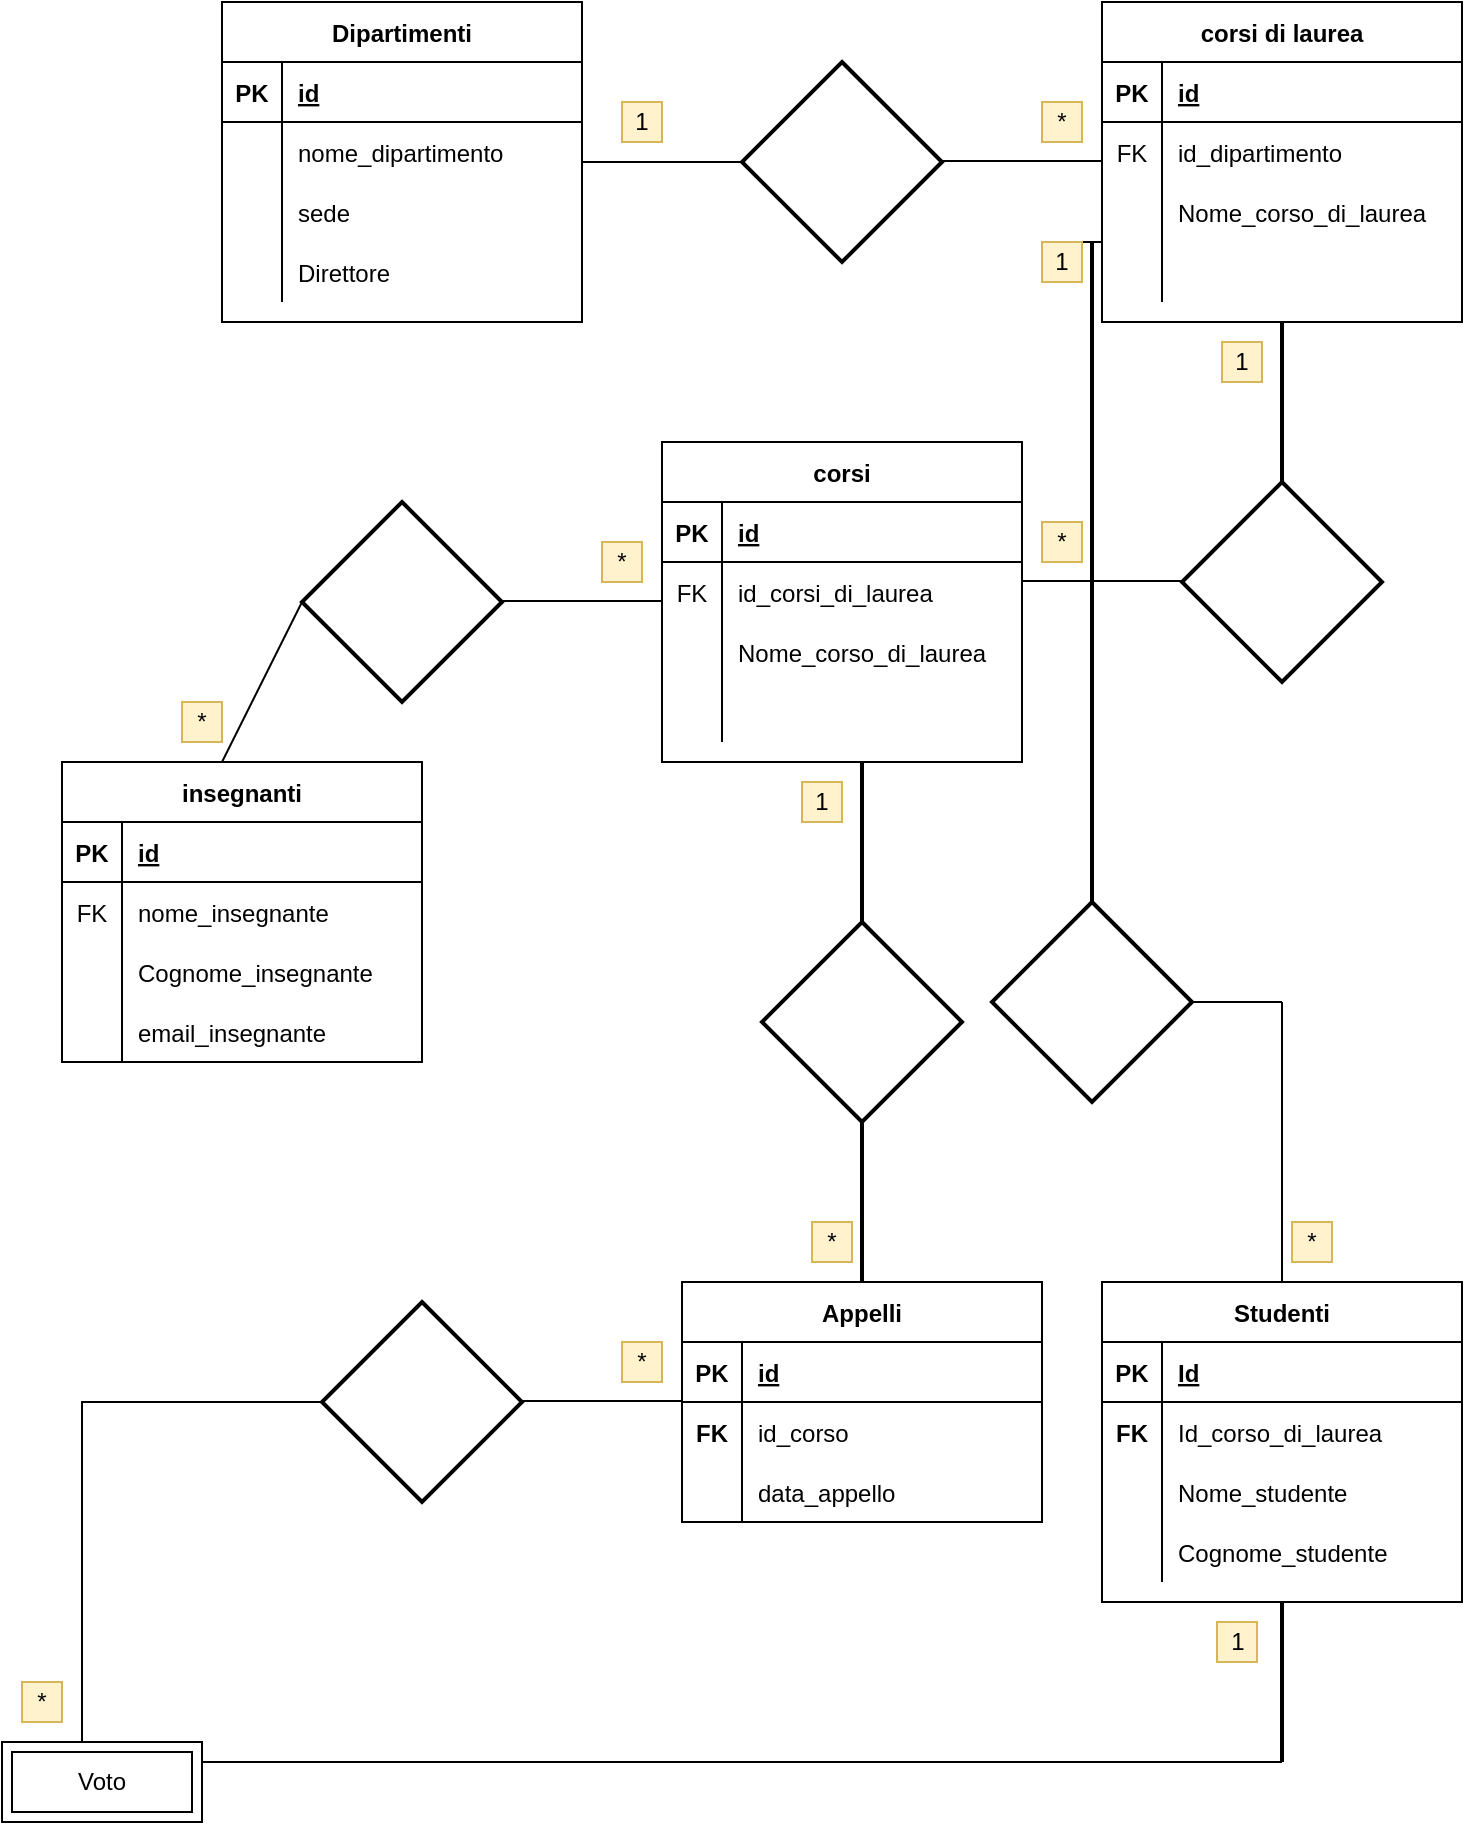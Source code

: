 <mxfile version="16.6.1" type="google"><diagram id="rjZQf0wpmhBRzZ0hCdqT" name="Page-1"><mxGraphModel dx="1085" dy="603" grid="1" gridSize="10" guides="1" tooltips="1" connect="1" arrows="1" fold="1" page="1" pageScale="1" pageWidth="827" pageHeight="1169" math="0" shadow="0"><root><mxCell id="0"/><mxCell id="1" parent="0"/><mxCell id="p_ctRSWAt9KC2ZDdJMjD-1" value="Dipartimenti" style="shape=table;startSize=30;container=1;collapsible=1;childLayout=tableLayout;fixedRows=1;rowLines=0;fontStyle=1;align=center;resizeLast=1;" vertex="1" parent="1"><mxGeometry x="160" y="40" width="180" height="160" as="geometry"/></mxCell><mxCell id="p_ctRSWAt9KC2ZDdJMjD-2" value="" style="shape=tableRow;horizontal=0;startSize=0;swimlaneHead=0;swimlaneBody=0;fillColor=none;collapsible=0;dropTarget=0;points=[[0,0.5],[1,0.5]];portConstraint=eastwest;top=0;left=0;right=0;bottom=1;" vertex="1" parent="p_ctRSWAt9KC2ZDdJMjD-1"><mxGeometry y="30" width="180" height="30" as="geometry"/></mxCell><mxCell id="p_ctRSWAt9KC2ZDdJMjD-3" value="PK" style="shape=partialRectangle;connectable=0;fillColor=none;top=0;left=0;bottom=0;right=0;fontStyle=1;overflow=hidden;" vertex="1" parent="p_ctRSWAt9KC2ZDdJMjD-2"><mxGeometry width="30" height="30" as="geometry"><mxRectangle width="30" height="30" as="alternateBounds"/></mxGeometry></mxCell><mxCell id="p_ctRSWAt9KC2ZDdJMjD-4" value="id" style="shape=partialRectangle;connectable=0;fillColor=none;top=0;left=0;bottom=0;right=0;align=left;spacingLeft=6;fontStyle=5;overflow=hidden;" vertex="1" parent="p_ctRSWAt9KC2ZDdJMjD-2"><mxGeometry x="30" width="150" height="30" as="geometry"><mxRectangle width="150" height="30" as="alternateBounds"/></mxGeometry></mxCell><mxCell id="p_ctRSWAt9KC2ZDdJMjD-5" value="" style="shape=tableRow;horizontal=0;startSize=0;swimlaneHead=0;swimlaneBody=0;fillColor=none;collapsible=0;dropTarget=0;points=[[0,0.5],[1,0.5]];portConstraint=eastwest;top=0;left=0;right=0;bottom=0;" vertex="1" parent="p_ctRSWAt9KC2ZDdJMjD-1"><mxGeometry y="60" width="180" height="30" as="geometry"/></mxCell><mxCell id="p_ctRSWAt9KC2ZDdJMjD-6" value="" style="shape=partialRectangle;connectable=0;fillColor=none;top=0;left=0;bottom=0;right=0;editable=1;overflow=hidden;" vertex="1" parent="p_ctRSWAt9KC2ZDdJMjD-5"><mxGeometry width="30" height="30" as="geometry"><mxRectangle width="30" height="30" as="alternateBounds"/></mxGeometry></mxCell><mxCell id="p_ctRSWAt9KC2ZDdJMjD-7" value="nome_dipartimento" style="shape=partialRectangle;connectable=0;fillColor=none;top=0;left=0;bottom=0;right=0;align=left;spacingLeft=6;overflow=hidden;" vertex="1" parent="p_ctRSWAt9KC2ZDdJMjD-5"><mxGeometry x="30" width="150" height="30" as="geometry"><mxRectangle width="150" height="30" as="alternateBounds"/></mxGeometry></mxCell><mxCell id="p_ctRSWAt9KC2ZDdJMjD-8" value="" style="shape=tableRow;horizontal=0;startSize=0;swimlaneHead=0;swimlaneBody=0;fillColor=none;collapsible=0;dropTarget=0;points=[[0,0.5],[1,0.5]];portConstraint=eastwest;top=0;left=0;right=0;bottom=0;" vertex="1" parent="p_ctRSWAt9KC2ZDdJMjD-1"><mxGeometry y="90" width="180" height="30" as="geometry"/></mxCell><mxCell id="p_ctRSWAt9KC2ZDdJMjD-9" value="" style="shape=partialRectangle;connectable=0;fillColor=none;top=0;left=0;bottom=0;right=0;editable=1;overflow=hidden;" vertex="1" parent="p_ctRSWAt9KC2ZDdJMjD-8"><mxGeometry width="30" height="30" as="geometry"><mxRectangle width="30" height="30" as="alternateBounds"/></mxGeometry></mxCell><mxCell id="p_ctRSWAt9KC2ZDdJMjD-10" value="sede" style="shape=partialRectangle;connectable=0;fillColor=none;top=0;left=0;bottom=0;right=0;align=left;spacingLeft=6;overflow=hidden;" vertex="1" parent="p_ctRSWAt9KC2ZDdJMjD-8"><mxGeometry x="30" width="150" height="30" as="geometry"><mxRectangle width="150" height="30" as="alternateBounds"/></mxGeometry></mxCell><mxCell id="p_ctRSWAt9KC2ZDdJMjD-11" value="" style="shape=tableRow;horizontal=0;startSize=0;swimlaneHead=0;swimlaneBody=0;fillColor=none;collapsible=0;dropTarget=0;points=[[0,0.5],[1,0.5]];portConstraint=eastwest;top=0;left=0;right=0;bottom=0;" vertex="1" parent="p_ctRSWAt9KC2ZDdJMjD-1"><mxGeometry y="120" width="180" height="30" as="geometry"/></mxCell><mxCell id="p_ctRSWAt9KC2ZDdJMjD-12" value="" style="shape=partialRectangle;connectable=0;fillColor=none;top=0;left=0;bottom=0;right=0;editable=1;overflow=hidden;" vertex="1" parent="p_ctRSWAt9KC2ZDdJMjD-11"><mxGeometry width="30" height="30" as="geometry"><mxRectangle width="30" height="30" as="alternateBounds"/></mxGeometry></mxCell><mxCell id="p_ctRSWAt9KC2ZDdJMjD-13" value="Direttore" style="shape=partialRectangle;connectable=0;fillColor=none;top=0;left=0;bottom=0;right=0;align=left;spacingLeft=6;overflow=hidden;" vertex="1" parent="p_ctRSWAt9KC2ZDdJMjD-11"><mxGeometry x="30" width="150" height="30" as="geometry"><mxRectangle width="150" height="30" as="alternateBounds"/></mxGeometry></mxCell><mxCell id="p_ctRSWAt9KC2ZDdJMjD-22" value="" style="endArrow=none;html=1;rounded=0;" edge="1" parent="1"><mxGeometry relative="1" as="geometry"><mxPoint x="340" y="120" as="sourcePoint"/><mxPoint x="420" y="120" as="targetPoint"/></mxGeometry></mxCell><mxCell id="p_ctRSWAt9KC2ZDdJMjD-23" value="" style="strokeWidth=2;html=1;shape=mxgraph.flowchart.decision;whiteSpace=wrap;" vertex="1" parent="1"><mxGeometry x="420" y="70" width="100" height="100" as="geometry"/></mxCell><mxCell id="p_ctRSWAt9KC2ZDdJMjD-25" value="1" style="rounded=0;whiteSpace=wrap;html=1;fillColor=#fff2cc;strokeColor=#d6b656;" vertex="1" parent="1"><mxGeometry x="360" y="90" width="20" height="20" as="geometry"/></mxCell><mxCell id="p_ctRSWAt9KC2ZDdJMjD-27" value="" style="endArrow=none;html=1;rounded=0;" edge="1" parent="1"><mxGeometry relative="1" as="geometry"><mxPoint x="520" y="119.5" as="sourcePoint"/><mxPoint x="600" y="119.5" as="targetPoint"/></mxGeometry></mxCell><mxCell id="p_ctRSWAt9KC2ZDdJMjD-46" value="corsi di laurea" style="shape=table;startSize=30;container=1;collapsible=1;childLayout=tableLayout;fixedRows=1;rowLines=0;fontStyle=1;align=center;resizeLast=1;" vertex="1" parent="1"><mxGeometry x="600" y="40" width="180" height="160" as="geometry"/></mxCell><mxCell id="p_ctRSWAt9KC2ZDdJMjD-47" value="" style="shape=tableRow;horizontal=0;startSize=0;swimlaneHead=0;swimlaneBody=0;fillColor=none;collapsible=0;dropTarget=0;points=[[0,0.5],[1,0.5]];portConstraint=eastwest;top=0;left=0;right=0;bottom=1;" vertex="1" parent="p_ctRSWAt9KC2ZDdJMjD-46"><mxGeometry y="30" width="180" height="30" as="geometry"/></mxCell><mxCell id="p_ctRSWAt9KC2ZDdJMjD-48" value="PK" style="shape=partialRectangle;connectable=0;fillColor=none;top=0;left=0;bottom=0;right=0;fontStyle=1;overflow=hidden;" vertex="1" parent="p_ctRSWAt9KC2ZDdJMjD-47"><mxGeometry width="30" height="30" as="geometry"><mxRectangle width="30" height="30" as="alternateBounds"/></mxGeometry></mxCell><mxCell id="p_ctRSWAt9KC2ZDdJMjD-49" value="id" style="shape=partialRectangle;connectable=0;fillColor=none;top=0;left=0;bottom=0;right=0;align=left;spacingLeft=6;fontStyle=5;overflow=hidden;" vertex="1" parent="p_ctRSWAt9KC2ZDdJMjD-47"><mxGeometry x="30" width="150" height="30" as="geometry"><mxRectangle width="150" height="30" as="alternateBounds"/></mxGeometry></mxCell><mxCell id="p_ctRSWAt9KC2ZDdJMjD-50" value="" style="shape=tableRow;horizontal=0;startSize=0;swimlaneHead=0;swimlaneBody=0;fillColor=none;collapsible=0;dropTarget=0;points=[[0,0.5],[1,0.5]];portConstraint=eastwest;top=0;left=0;right=0;bottom=0;" vertex="1" parent="p_ctRSWAt9KC2ZDdJMjD-46"><mxGeometry y="60" width="180" height="30" as="geometry"/></mxCell><mxCell id="p_ctRSWAt9KC2ZDdJMjD-51" value="FK" style="shape=partialRectangle;connectable=0;fillColor=none;top=0;left=0;bottom=0;right=0;editable=1;overflow=hidden;" vertex="1" parent="p_ctRSWAt9KC2ZDdJMjD-50"><mxGeometry width="30" height="30" as="geometry"><mxRectangle width="30" height="30" as="alternateBounds"/></mxGeometry></mxCell><mxCell id="p_ctRSWAt9KC2ZDdJMjD-52" value="id_dipartimento" style="shape=partialRectangle;connectable=0;fillColor=none;top=0;left=0;bottom=0;right=0;align=left;spacingLeft=6;overflow=hidden;" vertex="1" parent="p_ctRSWAt9KC2ZDdJMjD-50"><mxGeometry x="30" width="150" height="30" as="geometry"><mxRectangle width="150" height="30" as="alternateBounds"/></mxGeometry></mxCell><mxCell id="p_ctRSWAt9KC2ZDdJMjD-53" value="" style="shape=tableRow;horizontal=0;startSize=0;swimlaneHead=0;swimlaneBody=0;fillColor=none;collapsible=0;dropTarget=0;points=[[0,0.5],[1,0.5]];portConstraint=eastwest;top=0;left=0;right=0;bottom=0;" vertex="1" parent="p_ctRSWAt9KC2ZDdJMjD-46"><mxGeometry y="90" width="180" height="30" as="geometry"/></mxCell><mxCell id="p_ctRSWAt9KC2ZDdJMjD-54" value="" style="shape=partialRectangle;connectable=0;fillColor=none;top=0;left=0;bottom=0;right=0;editable=1;overflow=hidden;" vertex="1" parent="p_ctRSWAt9KC2ZDdJMjD-53"><mxGeometry width="30" height="30" as="geometry"><mxRectangle width="30" height="30" as="alternateBounds"/></mxGeometry></mxCell><mxCell id="p_ctRSWAt9KC2ZDdJMjD-55" value="Nome_corso_di_laurea" style="shape=partialRectangle;connectable=0;fillColor=none;top=0;left=0;bottom=0;right=0;align=left;spacingLeft=6;overflow=hidden;" vertex="1" parent="p_ctRSWAt9KC2ZDdJMjD-53"><mxGeometry x="30" width="150" height="30" as="geometry"><mxRectangle width="150" height="30" as="alternateBounds"/></mxGeometry></mxCell><mxCell id="p_ctRSWAt9KC2ZDdJMjD-56" value="" style="shape=tableRow;horizontal=0;startSize=0;swimlaneHead=0;swimlaneBody=0;fillColor=none;collapsible=0;dropTarget=0;points=[[0,0.5],[1,0.5]];portConstraint=eastwest;top=0;left=0;right=0;bottom=0;" vertex="1" parent="p_ctRSWAt9KC2ZDdJMjD-46"><mxGeometry y="120" width="180" height="30" as="geometry"/></mxCell><mxCell id="p_ctRSWAt9KC2ZDdJMjD-57" value="" style="shape=partialRectangle;connectable=0;fillColor=none;top=0;left=0;bottom=0;right=0;editable=1;overflow=hidden;" vertex="1" parent="p_ctRSWAt9KC2ZDdJMjD-56"><mxGeometry width="30" height="30" as="geometry"><mxRectangle width="30" height="30" as="alternateBounds"/></mxGeometry></mxCell><mxCell id="p_ctRSWAt9KC2ZDdJMjD-58" value="" style="shape=partialRectangle;connectable=0;fillColor=none;top=0;left=0;bottom=0;right=0;align=left;spacingLeft=6;overflow=hidden;" vertex="1" parent="p_ctRSWAt9KC2ZDdJMjD-56"><mxGeometry x="30" width="150" height="30" as="geometry"><mxRectangle width="150" height="30" as="alternateBounds"/></mxGeometry></mxCell><mxCell id="p_ctRSWAt9KC2ZDdJMjD-59" value="" style="line;strokeWidth=2;direction=south;html=1;" vertex="1" parent="1"><mxGeometry x="685" y="200" width="10" height="80" as="geometry"/></mxCell><mxCell id="p_ctRSWAt9KC2ZDdJMjD-60" value="" style="strokeWidth=2;html=1;shape=mxgraph.flowchart.decision;whiteSpace=wrap;" vertex="1" parent="1"><mxGeometry x="640" y="280" width="100" height="100" as="geometry"/></mxCell><mxCell id="p_ctRSWAt9KC2ZDdJMjD-61" value="" style="endArrow=none;html=1;rounded=0;" edge="1" parent="1"><mxGeometry relative="1" as="geometry"><mxPoint x="560" y="329.5" as="sourcePoint"/><mxPoint x="640" y="329.5" as="targetPoint"/></mxGeometry></mxCell><mxCell id="p_ctRSWAt9KC2ZDdJMjD-62" value="1" style="rounded=0;whiteSpace=wrap;html=1;fillColor=#fff2cc;strokeColor=#d6b656;" vertex="1" parent="1"><mxGeometry x="660" y="210" width="20" height="20" as="geometry"/></mxCell><mxCell id="p_ctRSWAt9KC2ZDdJMjD-63" value="*" style="rounded=0;whiteSpace=wrap;html=1;fillColor=#fff2cc;strokeColor=#d6b656;" vertex="1" parent="1"><mxGeometry x="570" y="90" width="20" height="20" as="geometry"/></mxCell><mxCell id="p_ctRSWAt9KC2ZDdJMjD-64" value="corsi" style="shape=table;startSize=30;container=1;collapsible=1;childLayout=tableLayout;fixedRows=1;rowLines=0;fontStyle=1;align=center;resizeLast=1;" vertex="1" parent="1"><mxGeometry x="380" y="260" width="180" height="160" as="geometry"/></mxCell><mxCell id="p_ctRSWAt9KC2ZDdJMjD-65" value="" style="shape=tableRow;horizontal=0;startSize=0;swimlaneHead=0;swimlaneBody=0;fillColor=none;collapsible=0;dropTarget=0;points=[[0,0.5],[1,0.5]];portConstraint=eastwest;top=0;left=0;right=0;bottom=1;" vertex="1" parent="p_ctRSWAt9KC2ZDdJMjD-64"><mxGeometry y="30" width="180" height="30" as="geometry"/></mxCell><mxCell id="p_ctRSWAt9KC2ZDdJMjD-66" value="PK" style="shape=partialRectangle;connectable=0;fillColor=none;top=0;left=0;bottom=0;right=0;fontStyle=1;overflow=hidden;" vertex="1" parent="p_ctRSWAt9KC2ZDdJMjD-65"><mxGeometry width="30" height="30" as="geometry"><mxRectangle width="30" height="30" as="alternateBounds"/></mxGeometry></mxCell><mxCell id="p_ctRSWAt9KC2ZDdJMjD-67" value="id" style="shape=partialRectangle;connectable=0;fillColor=none;top=0;left=0;bottom=0;right=0;align=left;spacingLeft=6;fontStyle=5;overflow=hidden;" vertex="1" parent="p_ctRSWAt9KC2ZDdJMjD-65"><mxGeometry x="30" width="150" height="30" as="geometry"><mxRectangle width="150" height="30" as="alternateBounds"/></mxGeometry></mxCell><mxCell id="p_ctRSWAt9KC2ZDdJMjD-68" value="" style="shape=tableRow;horizontal=0;startSize=0;swimlaneHead=0;swimlaneBody=0;fillColor=none;collapsible=0;dropTarget=0;points=[[0,0.5],[1,0.5]];portConstraint=eastwest;top=0;left=0;right=0;bottom=0;" vertex="1" parent="p_ctRSWAt9KC2ZDdJMjD-64"><mxGeometry y="60" width="180" height="30" as="geometry"/></mxCell><mxCell id="p_ctRSWAt9KC2ZDdJMjD-69" value="FK" style="shape=partialRectangle;connectable=0;fillColor=none;top=0;left=0;bottom=0;right=0;editable=1;overflow=hidden;" vertex="1" parent="p_ctRSWAt9KC2ZDdJMjD-68"><mxGeometry width="30" height="30" as="geometry"><mxRectangle width="30" height="30" as="alternateBounds"/></mxGeometry></mxCell><mxCell id="p_ctRSWAt9KC2ZDdJMjD-70" value="id_corsi_di_laurea" style="shape=partialRectangle;connectable=0;fillColor=none;top=0;left=0;bottom=0;right=0;align=left;spacingLeft=6;overflow=hidden;" vertex="1" parent="p_ctRSWAt9KC2ZDdJMjD-68"><mxGeometry x="30" width="150" height="30" as="geometry"><mxRectangle width="150" height="30" as="alternateBounds"/></mxGeometry></mxCell><mxCell id="p_ctRSWAt9KC2ZDdJMjD-71" value="" style="shape=tableRow;horizontal=0;startSize=0;swimlaneHead=0;swimlaneBody=0;fillColor=none;collapsible=0;dropTarget=0;points=[[0,0.5],[1,0.5]];portConstraint=eastwest;top=0;left=0;right=0;bottom=0;" vertex="1" parent="p_ctRSWAt9KC2ZDdJMjD-64"><mxGeometry y="90" width="180" height="30" as="geometry"/></mxCell><mxCell id="p_ctRSWAt9KC2ZDdJMjD-72" value="" style="shape=partialRectangle;connectable=0;fillColor=none;top=0;left=0;bottom=0;right=0;editable=1;overflow=hidden;" vertex="1" parent="p_ctRSWAt9KC2ZDdJMjD-71"><mxGeometry width="30" height="30" as="geometry"><mxRectangle width="30" height="30" as="alternateBounds"/></mxGeometry></mxCell><mxCell id="p_ctRSWAt9KC2ZDdJMjD-73" value="Nome_corso_di_laurea" style="shape=partialRectangle;connectable=0;fillColor=none;top=0;left=0;bottom=0;right=0;align=left;spacingLeft=6;overflow=hidden;" vertex="1" parent="p_ctRSWAt9KC2ZDdJMjD-71"><mxGeometry x="30" width="150" height="30" as="geometry"><mxRectangle width="150" height="30" as="alternateBounds"/></mxGeometry></mxCell><mxCell id="p_ctRSWAt9KC2ZDdJMjD-74" value="" style="shape=tableRow;horizontal=0;startSize=0;swimlaneHead=0;swimlaneBody=0;fillColor=none;collapsible=0;dropTarget=0;points=[[0,0.5],[1,0.5]];portConstraint=eastwest;top=0;left=0;right=0;bottom=0;" vertex="1" parent="p_ctRSWAt9KC2ZDdJMjD-64"><mxGeometry y="120" width="180" height="30" as="geometry"/></mxCell><mxCell id="p_ctRSWAt9KC2ZDdJMjD-75" value="" style="shape=partialRectangle;connectable=0;fillColor=none;top=0;left=0;bottom=0;right=0;editable=1;overflow=hidden;" vertex="1" parent="p_ctRSWAt9KC2ZDdJMjD-74"><mxGeometry width="30" height="30" as="geometry"><mxRectangle width="30" height="30" as="alternateBounds"/></mxGeometry></mxCell><mxCell id="p_ctRSWAt9KC2ZDdJMjD-76" value="" style="shape=partialRectangle;connectable=0;fillColor=none;top=0;left=0;bottom=0;right=0;align=left;spacingLeft=6;overflow=hidden;" vertex="1" parent="p_ctRSWAt9KC2ZDdJMjD-74"><mxGeometry x="30" width="150" height="30" as="geometry"><mxRectangle width="150" height="30" as="alternateBounds"/></mxGeometry></mxCell><mxCell id="p_ctRSWAt9KC2ZDdJMjD-77" value="*" style="rounded=0;whiteSpace=wrap;html=1;fillColor=#fff2cc;strokeColor=#d6b656;" vertex="1" parent="1"><mxGeometry x="570" y="300" width="20" height="20" as="geometry"/></mxCell><mxCell id="p_ctRSWAt9KC2ZDdJMjD-78" value="" style="endArrow=none;html=1;rounded=0;" edge="1" parent="1"><mxGeometry relative="1" as="geometry"><mxPoint x="160" y="420" as="sourcePoint"/><mxPoint x="200" y="340" as="targetPoint"/></mxGeometry></mxCell><mxCell id="p_ctRSWAt9KC2ZDdJMjD-79" value="" style="strokeWidth=2;html=1;shape=mxgraph.flowchart.decision;whiteSpace=wrap;" vertex="1" parent="1"><mxGeometry x="200" y="290" width="100" height="100" as="geometry"/></mxCell><mxCell id="p_ctRSWAt9KC2ZDdJMjD-80" value="*" style="rounded=0;whiteSpace=wrap;html=1;fillColor=#fff2cc;strokeColor=#d6b656;" vertex="1" parent="1"><mxGeometry x="140" y="390" width="20" height="20" as="geometry"/></mxCell><mxCell id="p_ctRSWAt9KC2ZDdJMjD-81" value="" style="endArrow=none;html=1;rounded=0;" edge="1" parent="1"><mxGeometry relative="1" as="geometry"><mxPoint x="300" y="339.5" as="sourcePoint"/><mxPoint x="380" y="339.5" as="targetPoint"/></mxGeometry></mxCell><mxCell id="p_ctRSWAt9KC2ZDdJMjD-82" value="*" style="rounded=0;whiteSpace=wrap;html=1;fillColor=#fff2cc;strokeColor=#d6b656;" vertex="1" parent="1"><mxGeometry x="350" y="310" width="20" height="20" as="geometry"/></mxCell><mxCell id="p_ctRSWAt9KC2ZDdJMjD-84" value="insegnanti" style="shape=table;startSize=30;container=1;collapsible=1;childLayout=tableLayout;fixedRows=1;rowLines=0;fontStyle=1;align=center;resizeLast=1;" vertex="1" parent="1"><mxGeometry x="80" y="420" width="180" height="150" as="geometry"/></mxCell><mxCell id="p_ctRSWAt9KC2ZDdJMjD-85" value="" style="shape=tableRow;horizontal=0;startSize=0;swimlaneHead=0;swimlaneBody=0;fillColor=none;collapsible=0;dropTarget=0;points=[[0,0.5],[1,0.5]];portConstraint=eastwest;top=0;left=0;right=0;bottom=1;" vertex="1" parent="p_ctRSWAt9KC2ZDdJMjD-84"><mxGeometry y="30" width="180" height="30" as="geometry"/></mxCell><mxCell id="p_ctRSWAt9KC2ZDdJMjD-86" value="PK" style="shape=partialRectangle;connectable=0;fillColor=none;top=0;left=0;bottom=0;right=0;fontStyle=1;overflow=hidden;" vertex="1" parent="p_ctRSWAt9KC2ZDdJMjD-85"><mxGeometry width="30" height="30" as="geometry"><mxRectangle width="30" height="30" as="alternateBounds"/></mxGeometry></mxCell><mxCell id="p_ctRSWAt9KC2ZDdJMjD-87" value="id" style="shape=partialRectangle;connectable=0;fillColor=none;top=0;left=0;bottom=0;right=0;align=left;spacingLeft=6;fontStyle=5;overflow=hidden;" vertex="1" parent="p_ctRSWAt9KC2ZDdJMjD-85"><mxGeometry x="30" width="150" height="30" as="geometry"><mxRectangle width="150" height="30" as="alternateBounds"/></mxGeometry></mxCell><mxCell id="p_ctRSWAt9KC2ZDdJMjD-88" value="" style="shape=tableRow;horizontal=0;startSize=0;swimlaneHead=0;swimlaneBody=0;fillColor=none;collapsible=0;dropTarget=0;points=[[0,0.5],[1,0.5]];portConstraint=eastwest;top=0;left=0;right=0;bottom=0;" vertex="1" parent="p_ctRSWAt9KC2ZDdJMjD-84"><mxGeometry y="60" width="180" height="30" as="geometry"/></mxCell><mxCell id="p_ctRSWAt9KC2ZDdJMjD-89" value="FK" style="shape=partialRectangle;connectable=0;fillColor=none;top=0;left=0;bottom=0;right=0;editable=1;overflow=hidden;" vertex="1" parent="p_ctRSWAt9KC2ZDdJMjD-88"><mxGeometry width="30" height="30" as="geometry"><mxRectangle width="30" height="30" as="alternateBounds"/></mxGeometry></mxCell><mxCell id="p_ctRSWAt9KC2ZDdJMjD-90" value="nome_insegnante" style="shape=partialRectangle;connectable=0;fillColor=none;top=0;left=0;bottom=0;right=0;align=left;spacingLeft=6;overflow=hidden;" vertex="1" parent="p_ctRSWAt9KC2ZDdJMjD-88"><mxGeometry x="30" width="150" height="30" as="geometry"><mxRectangle width="150" height="30" as="alternateBounds"/></mxGeometry></mxCell><mxCell id="p_ctRSWAt9KC2ZDdJMjD-91" value="" style="shape=tableRow;horizontal=0;startSize=0;swimlaneHead=0;swimlaneBody=0;fillColor=none;collapsible=0;dropTarget=0;points=[[0,0.5],[1,0.5]];portConstraint=eastwest;top=0;left=0;right=0;bottom=0;" vertex="1" parent="p_ctRSWAt9KC2ZDdJMjD-84"><mxGeometry y="90" width="180" height="30" as="geometry"/></mxCell><mxCell id="p_ctRSWAt9KC2ZDdJMjD-92" value="" style="shape=partialRectangle;connectable=0;fillColor=none;top=0;left=0;bottom=0;right=0;editable=1;overflow=hidden;" vertex="1" parent="p_ctRSWAt9KC2ZDdJMjD-91"><mxGeometry width="30" height="30" as="geometry"><mxRectangle width="30" height="30" as="alternateBounds"/></mxGeometry></mxCell><mxCell id="p_ctRSWAt9KC2ZDdJMjD-93" value="Cognome_insegnante" style="shape=partialRectangle;connectable=0;fillColor=none;top=0;left=0;bottom=0;right=0;align=left;spacingLeft=6;overflow=hidden;" vertex="1" parent="p_ctRSWAt9KC2ZDdJMjD-91"><mxGeometry x="30" width="150" height="30" as="geometry"><mxRectangle width="150" height="30" as="alternateBounds"/></mxGeometry></mxCell><mxCell id="p_ctRSWAt9KC2ZDdJMjD-94" value="" style="shape=tableRow;horizontal=0;startSize=0;swimlaneHead=0;swimlaneBody=0;fillColor=none;collapsible=0;dropTarget=0;points=[[0,0.5],[1,0.5]];portConstraint=eastwest;top=0;left=0;right=0;bottom=0;" vertex="1" parent="p_ctRSWAt9KC2ZDdJMjD-84"><mxGeometry y="120" width="180" height="30" as="geometry"/></mxCell><mxCell id="p_ctRSWAt9KC2ZDdJMjD-95" value="" style="shape=partialRectangle;connectable=0;fillColor=none;top=0;left=0;bottom=0;right=0;editable=1;overflow=hidden;" vertex="1" parent="p_ctRSWAt9KC2ZDdJMjD-94"><mxGeometry width="30" height="30" as="geometry"><mxRectangle width="30" height="30" as="alternateBounds"/></mxGeometry></mxCell><mxCell id="p_ctRSWAt9KC2ZDdJMjD-96" value="email_insegnante" style="shape=partialRectangle;connectable=0;fillColor=none;top=0;left=0;bottom=0;right=0;align=left;spacingLeft=6;overflow=hidden;" vertex="1" parent="p_ctRSWAt9KC2ZDdJMjD-94"><mxGeometry x="30" width="150" height="30" as="geometry"><mxRectangle width="150" height="30" as="alternateBounds"/></mxGeometry></mxCell><mxCell id="p_ctRSWAt9KC2ZDdJMjD-98" value="" style="line;strokeWidth=2;direction=south;html=1;" vertex="1" parent="1"><mxGeometry x="475" y="420" width="10" height="80" as="geometry"/></mxCell><mxCell id="p_ctRSWAt9KC2ZDdJMjD-99" value="" style="strokeWidth=2;html=1;shape=mxgraph.flowchart.decision;whiteSpace=wrap;" vertex="1" parent="1"><mxGeometry x="430" y="500" width="100" height="100" as="geometry"/></mxCell><mxCell id="p_ctRSWAt9KC2ZDdJMjD-100" value="1" style="rounded=0;whiteSpace=wrap;html=1;fillColor=#fff2cc;strokeColor=#d6b656;" vertex="1" parent="1"><mxGeometry x="450" y="430" width="20" height="20" as="geometry"/></mxCell><mxCell id="p_ctRSWAt9KC2ZDdJMjD-101" value="" style="line;strokeWidth=2;direction=south;html=1;" vertex="1" parent="1"><mxGeometry x="475" y="600" width="10" height="80" as="geometry"/></mxCell><mxCell id="p_ctRSWAt9KC2ZDdJMjD-102" value="*" style="rounded=0;whiteSpace=wrap;html=1;fillColor=#fff2cc;strokeColor=#d6b656;" vertex="1" parent="1"><mxGeometry x="455" y="650" width="20" height="20" as="geometry"/></mxCell><mxCell id="p_ctRSWAt9KC2ZDdJMjD-103" value="Appelli" style="shape=table;startSize=30;container=1;collapsible=1;childLayout=tableLayout;fixedRows=1;rowLines=0;fontStyle=1;align=center;resizeLast=1;" vertex="1" parent="1"><mxGeometry x="390" y="680" width="180" height="120" as="geometry"/></mxCell><mxCell id="p_ctRSWAt9KC2ZDdJMjD-104" value="" style="shape=tableRow;horizontal=0;startSize=0;swimlaneHead=0;swimlaneBody=0;fillColor=none;collapsible=0;dropTarget=0;points=[[0,0.5],[1,0.5]];portConstraint=eastwest;top=0;left=0;right=0;bottom=1;" vertex="1" parent="p_ctRSWAt9KC2ZDdJMjD-103"><mxGeometry y="30" width="180" height="30" as="geometry"/></mxCell><mxCell id="p_ctRSWAt9KC2ZDdJMjD-105" value="PK" style="shape=partialRectangle;connectable=0;fillColor=none;top=0;left=0;bottom=0;right=0;fontStyle=1;overflow=hidden;" vertex="1" parent="p_ctRSWAt9KC2ZDdJMjD-104"><mxGeometry width="30" height="30" as="geometry"><mxRectangle width="30" height="30" as="alternateBounds"/></mxGeometry></mxCell><mxCell id="p_ctRSWAt9KC2ZDdJMjD-106" value="id" style="shape=partialRectangle;connectable=0;fillColor=none;top=0;left=0;bottom=0;right=0;align=left;spacingLeft=6;fontStyle=5;overflow=hidden;" vertex="1" parent="p_ctRSWAt9KC2ZDdJMjD-104"><mxGeometry x="30" width="150" height="30" as="geometry"><mxRectangle width="150" height="30" as="alternateBounds"/></mxGeometry></mxCell><mxCell id="p_ctRSWAt9KC2ZDdJMjD-107" value="" style="shape=tableRow;horizontal=0;startSize=0;swimlaneHead=0;swimlaneBody=0;fillColor=none;collapsible=0;dropTarget=0;points=[[0,0.5],[1,0.5]];portConstraint=eastwest;top=0;left=0;right=0;bottom=0;" vertex="1" parent="p_ctRSWAt9KC2ZDdJMjD-103"><mxGeometry y="60" width="180" height="30" as="geometry"/></mxCell><mxCell id="p_ctRSWAt9KC2ZDdJMjD-108" value="" style="shape=partialRectangle;connectable=0;fillColor=none;top=0;left=0;bottom=0;right=0;editable=1;overflow=hidden;" vertex="1" parent="p_ctRSWAt9KC2ZDdJMjD-107"><mxGeometry width="30" height="30" as="geometry"><mxRectangle width="30" height="30" as="alternateBounds"/></mxGeometry></mxCell><mxCell id="p_ctRSWAt9KC2ZDdJMjD-109" value="id_corso" style="shape=partialRectangle;connectable=0;fillColor=none;top=0;left=0;bottom=0;right=0;align=left;spacingLeft=6;overflow=hidden;" vertex="1" parent="p_ctRSWAt9KC2ZDdJMjD-107"><mxGeometry x="30" width="150" height="30" as="geometry"><mxRectangle width="150" height="30" as="alternateBounds"/></mxGeometry></mxCell><mxCell id="p_ctRSWAt9KC2ZDdJMjD-110" value="" style="shape=tableRow;horizontal=0;startSize=0;swimlaneHead=0;swimlaneBody=0;fillColor=none;collapsible=0;dropTarget=0;points=[[0,0.5],[1,0.5]];portConstraint=eastwest;top=0;left=0;right=0;bottom=0;" vertex="1" parent="p_ctRSWAt9KC2ZDdJMjD-103"><mxGeometry y="90" width="180" height="30" as="geometry"/></mxCell><mxCell id="p_ctRSWAt9KC2ZDdJMjD-111" value="" style="shape=partialRectangle;connectable=0;fillColor=none;top=0;left=0;bottom=0;right=0;editable=1;overflow=hidden;" vertex="1" parent="p_ctRSWAt9KC2ZDdJMjD-110"><mxGeometry width="30" height="30" as="geometry"><mxRectangle width="30" height="30" as="alternateBounds"/></mxGeometry></mxCell><mxCell id="p_ctRSWAt9KC2ZDdJMjD-112" value="data_appello" style="shape=partialRectangle;connectable=0;fillColor=none;top=0;left=0;bottom=0;right=0;align=left;spacingLeft=6;overflow=hidden;" vertex="1" parent="p_ctRSWAt9KC2ZDdJMjD-110"><mxGeometry x="30" width="150" height="30" as="geometry"><mxRectangle width="150" height="30" as="alternateBounds"/></mxGeometry></mxCell><mxCell id="p_ctRSWAt9KC2ZDdJMjD-116" value="FK" style="shape=partialRectangle;connectable=0;fillColor=none;top=0;left=0;bottom=0;right=0;fontStyle=1;overflow=hidden;" vertex="1" parent="1"><mxGeometry x="390" y="740" width="30" height="30" as="geometry"><mxRectangle width="30" height="30" as="alternateBounds"/></mxGeometry></mxCell><mxCell id="p_ctRSWAt9KC2ZDdJMjD-118" value="" style="strokeWidth=2;html=1;shape=mxgraph.flowchart.decision;whiteSpace=wrap;" vertex="1" parent="1"><mxGeometry x="210" y="690" width="100" height="100" as="geometry"/></mxCell><mxCell id="p_ctRSWAt9KC2ZDdJMjD-119" value="*" style="rounded=0;whiteSpace=wrap;html=1;fillColor=#fff2cc;strokeColor=#d6b656;" vertex="1" parent="1"><mxGeometry x="60" y="880" width="20" height="20" as="geometry"/></mxCell><mxCell id="p_ctRSWAt9KC2ZDdJMjD-120" value="" style="endArrow=none;html=1;rounded=0;" edge="1" parent="1"><mxGeometry relative="1" as="geometry"><mxPoint x="310" y="739.5" as="sourcePoint"/><mxPoint x="390" y="739.5" as="targetPoint"/></mxGeometry></mxCell><mxCell id="p_ctRSWAt9KC2ZDdJMjD-121" value="*" style="rounded=0;whiteSpace=wrap;html=1;fillColor=#fff2cc;strokeColor=#d6b656;" vertex="1" parent="1"><mxGeometry x="360" y="710" width="20" height="20" as="geometry"/></mxCell><mxCell id="p_ctRSWAt9KC2ZDdJMjD-122" value="" style="shape=partialRectangle;whiteSpace=wrap;html=1;bottom=0;right=0;fillColor=none;" vertex="1" parent="1"><mxGeometry x="90" y="740" width="120" height="170" as="geometry"/></mxCell><mxCell id="p_ctRSWAt9KC2ZDdJMjD-127" value="Voto" style="shape=ext;margin=3;double=1;whiteSpace=wrap;html=1;align=center;" vertex="1" parent="1"><mxGeometry x="50" y="910" width="100" height="40" as="geometry"/></mxCell><mxCell id="p_ctRSWAt9KC2ZDdJMjD-128" value="Studenti" style="shape=table;startSize=30;container=1;collapsible=1;childLayout=tableLayout;fixedRows=1;rowLines=0;fontStyle=1;align=center;resizeLast=1;" vertex="1" parent="1"><mxGeometry x="600" y="680" width="180" height="160" as="geometry"/></mxCell><mxCell id="p_ctRSWAt9KC2ZDdJMjD-129" value="" style="shape=tableRow;horizontal=0;startSize=0;swimlaneHead=0;swimlaneBody=0;fillColor=none;collapsible=0;dropTarget=0;points=[[0,0.5],[1,0.5]];portConstraint=eastwest;top=0;left=0;right=0;bottom=1;" vertex="1" parent="p_ctRSWAt9KC2ZDdJMjD-128"><mxGeometry y="30" width="180" height="30" as="geometry"/></mxCell><mxCell id="p_ctRSWAt9KC2ZDdJMjD-130" value="PK" style="shape=partialRectangle;connectable=0;fillColor=none;top=0;left=0;bottom=0;right=0;fontStyle=1;overflow=hidden;" vertex="1" parent="p_ctRSWAt9KC2ZDdJMjD-129"><mxGeometry width="30" height="30" as="geometry"><mxRectangle width="30" height="30" as="alternateBounds"/></mxGeometry></mxCell><mxCell id="p_ctRSWAt9KC2ZDdJMjD-131" value="Id" style="shape=partialRectangle;connectable=0;fillColor=none;top=0;left=0;bottom=0;right=0;align=left;spacingLeft=6;fontStyle=5;overflow=hidden;" vertex="1" parent="p_ctRSWAt9KC2ZDdJMjD-129"><mxGeometry x="30" width="150" height="30" as="geometry"><mxRectangle width="150" height="30" as="alternateBounds"/></mxGeometry></mxCell><mxCell id="p_ctRSWAt9KC2ZDdJMjD-132" value="" style="shape=tableRow;horizontal=0;startSize=0;swimlaneHead=0;swimlaneBody=0;fillColor=none;collapsible=0;dropTarget=0;points=[[0,0.5],[1,0.5]];portConstraint=eastwest;top=0;left=0;right=0;bottom=0;" vertex="1" parent="p_ctRSWAt9KC2ZDdJMjD-128"><mxGeometry y="60" width="180" height="30" as="geometry"/></mxCell><mxCell id="p_ctRSWAt9KC2ZDdJMjD-133" value="" style="shape=partialRectangle;connectable=0;fillColor=none;top=0;left=0;bottom=0;right=0;editable=1;overflow=hidden;" vertex="1" parent="p_ctRSWAt9KC2ZDdJMjD-132"><mxGeometry width="30" height="30" as="geometry"><mxRectangle width="30" height="30" as="alternateBounds"/></mxGeometry></mxCell><mxCell id="p_ctRSWAt9KC2ZDdJMjD-134" value="Id_corso_di_laurea" style="shape=partialRectangle;connectable=0;fillColor=none;top=0;left=0;bottom=0;right=0;align=left;spacingLeft=6;overflow=hidden;" vertex="1" parent="p_ctRSWAt9KC2ZDdJMjD-132"><mxGeometry x="30" width="150" height="30" as="geometry"><mxRectangle width="150" height="30" as="alternateBounds"/></mxGeometry></mxCell><mxCell id="p_ctRSWAt9KC2ZDdJMjD-135" value="" style="shape=tableRow;horizontal=0;startSize=0;swimlaneHead=0;swimlaneBody=0;fillColor=none;collapsible=0;dropTarget=0;points=[[0,0.5],[1,0.5]];portConstraint=eastwest;top=0;left=0;right=0;bottom=0;" vertex="1" parent="p_ctRSWAt9KC2ZDdJMjD-128"><mxGeometry y="90" width="180" height="30" as="geometry"/></mxCell><mxCell id="p_ctRSWAt9KC2ZDdJMjD-136" value="" style="shape=partialRectangle;connectable=0;fillColor=none;top=0;left=0;bottom=0;right=0;editable=1;overflow=hidden;" vertex="1" parent="p_ctRSWAt9KC2ZDdJMjD-135"><mxGeometry width="30" height="30" as="geometry"><mxRectangle width="30" height="30" as="alternateBounds"/></mxGeometry></mxCell><mxCell id="p_ctRSWAt9KC2ZDdJMjD-137" value="Nome_studente" style="shape=partialRectangle;connectable=0;fillColor=none;top=0;left=0;bottom=0;right=0;align=left;spacingLeft=6;overflow=hidden;" vertex="1" parent="p_ctRSWAt9KC2ZDdJMjD-135"><mxGeometry x="30" width="150" height="30" as="geometry"><mxRectangle width="150" height="30" as="alternateBounds"/></mxGeometry></mxCell><mxCell id="p_ctRSWAt9KC2ZDdJMjD-138" value="" style="shape=tableRow;horizontal=0;startSize=0;swimlaneHead=0;swimlaneBody=0;fillColor=none;collapsible=0;dropTarget=0;points=[[0,0.5],[1,0.5]];portConstraint=eastwest;top=0;left=0;right=0;bottom=0;" vertex="1" parent="p_ctRSWAt9KC2ZDdJMjD-128"><mxGeometry y="120" width="180" height="30" as="geometry"/></mxCell><mxCell id="p_ctRSWAt9KC2ZDdJMjD-139" value="" style="shape=partialRectangle;connectable=0;fillColor=none;top=0;left=0;bottom=0;right=0;editable=1;overflow=hidden;" vertex="1" parent="p_ctRSWAt9KC2ZDdJMjD-138"><mxGeometry width="30" height="30" as="geometry"><mxRectangle width="30" height="30" as="alternateBounds"/></mxGeometry></mxCell><mxCell id="p_ctRSWAt9KC2ZDdJMjD-140" value="Cognome_studente" style="shape=partialRectangle;connectable=0;fillColor=none;top=0;left=0;bottom=0;right=0;align=left;spacingLeft=6;overflow=hidden;" vertex="1" parent="p_ctRSWAt9KC2ZDdJMjD-138"><mxGeometry x="30" width="150" height="30" as="geometry"><mxRectangle width="150" height="30" as="alternateBounds"/></mxGeometry></mxCell><mxCell id="p_ctRSWAt9KC2ZDdJMjD-141" value="FK" style="shape=partialRectangle;connectable=0;fillColor=none;top=0;left=0;bottom=0;right=0;fontStyle=1;overflow=hidden;" vertex="1" parent="1"><mxGeometry x="600" y="740" width="30" height="30" as="geometry"><mxRectangle width="30" height="30" as="alternateBounds"/></mxGeometry></mxCell><mxCell id="p_ctRSWAt9KC2ZDdJMjD-142" value="" style="endArrow=none;html=1;rounded=0;" edge="1" parent="1"><mxGeometry relative="1" as="geometry"><mxPoint x="590" y="160" as="sourcePoint"/><mxPoint x="600" y="160" as="targetPoint"/></mxGeometry></mxCell><mxCell id="p_ctRSWAt9KC2ZDdJMjD-151" value="" style="line;strokeWidth=2;direction=south;html=1;" vertex="1" parent="1"><mxGeometry x="590" y="160" width="10" height="330" as="geometry"/></mxCell><mxCell id="p_ctRSWAt9KC2ZDdJMjD-152" value="" style="line;strokeWidth=1;html=1;" vertex="1" parent="1"><mxGeometry x="645" y="535" width="45" height="10" as="geometry"/></mxCell><mxCell id="p_ctRSWAt9KC2ZDdJMjD-153" value="" style="line;strokeWidth=1;direction=south;html=1;" vertex="1" parent="1"><mxGeometry x="685" y="540" width="10" height="140" as="geometry"/></mxCell><mxCell id="p_ctRSWAt9KC2ZDdJMjD-157" value="1" style="rounded=0;whiteSpace=wrap;html=1;fillColor=#fff2cc;strokeColor=#d6b656;" vertex="1" parent="1"><mxGeometry x="570" y="160" width="20" height="20" as="geometry"/></mxCell><mxCell id="p_ctRSWAt9KC2ZDdJMjD-158" value="" style="strokeWidth=2;html=1;shape=mxgraph.flowchart.decision;whiteSpace=wrap;" vertex="1" parent="1"><mxGeometry x="545" y="490" width="100" height="100" as="geometry"/></mxCell><mxCell id="p_ctRSWAt9KC2ZDdJMjD-161" value="*" style="rounded=0;whiteSpace=wrap;html=1;fillColor=#fff2cc;strokeColor=#d6b656;" vertex="1" parent="1"><mxGeometry x="695" y="650" width="20" height="20" as="geometry"/></mxCell><mxCell id="p_ctRSWAt9KC2ZDdJMjD-163" value="" style="line;strokeWidth=2;direction=south;html=1;" vertex="1" parent="1"><mxGeometry x="685" y="840" width="10" height="80" as="geometry"/></mxCell><mxCell id="p_ctRSWAt9KC2ZDdJMjD-165" value="" style="endArrow=none;html=1;rounded=0;exitX=1;exitY=0.25;exitDx=0;exitDy=0;" edge="1" parent="1" source="p_ctRSWAt9KC2ZDdJMjD-127"><mxGeometry relative="1" as="geometry"><mxPoint x="605" y="920.0" as="sourcePoint"/><mxPoint x="690" y="920" as="targetPoint"/></mxGeometry></mxCell><mxCell id="p_ctRSWAt9KC2ZDdJMjD-166" value="1" style="rounded=0;whiteSpace=wrap;html=1;fillColor=#fff2cc;strokeColor=#d6b656;" vertex="1" parent="1"><mxGeometry x="657.5" y="850" width="20" height="20" as="geometry"/></mxCell></root></mxGraphModel></diagram></mxfile>